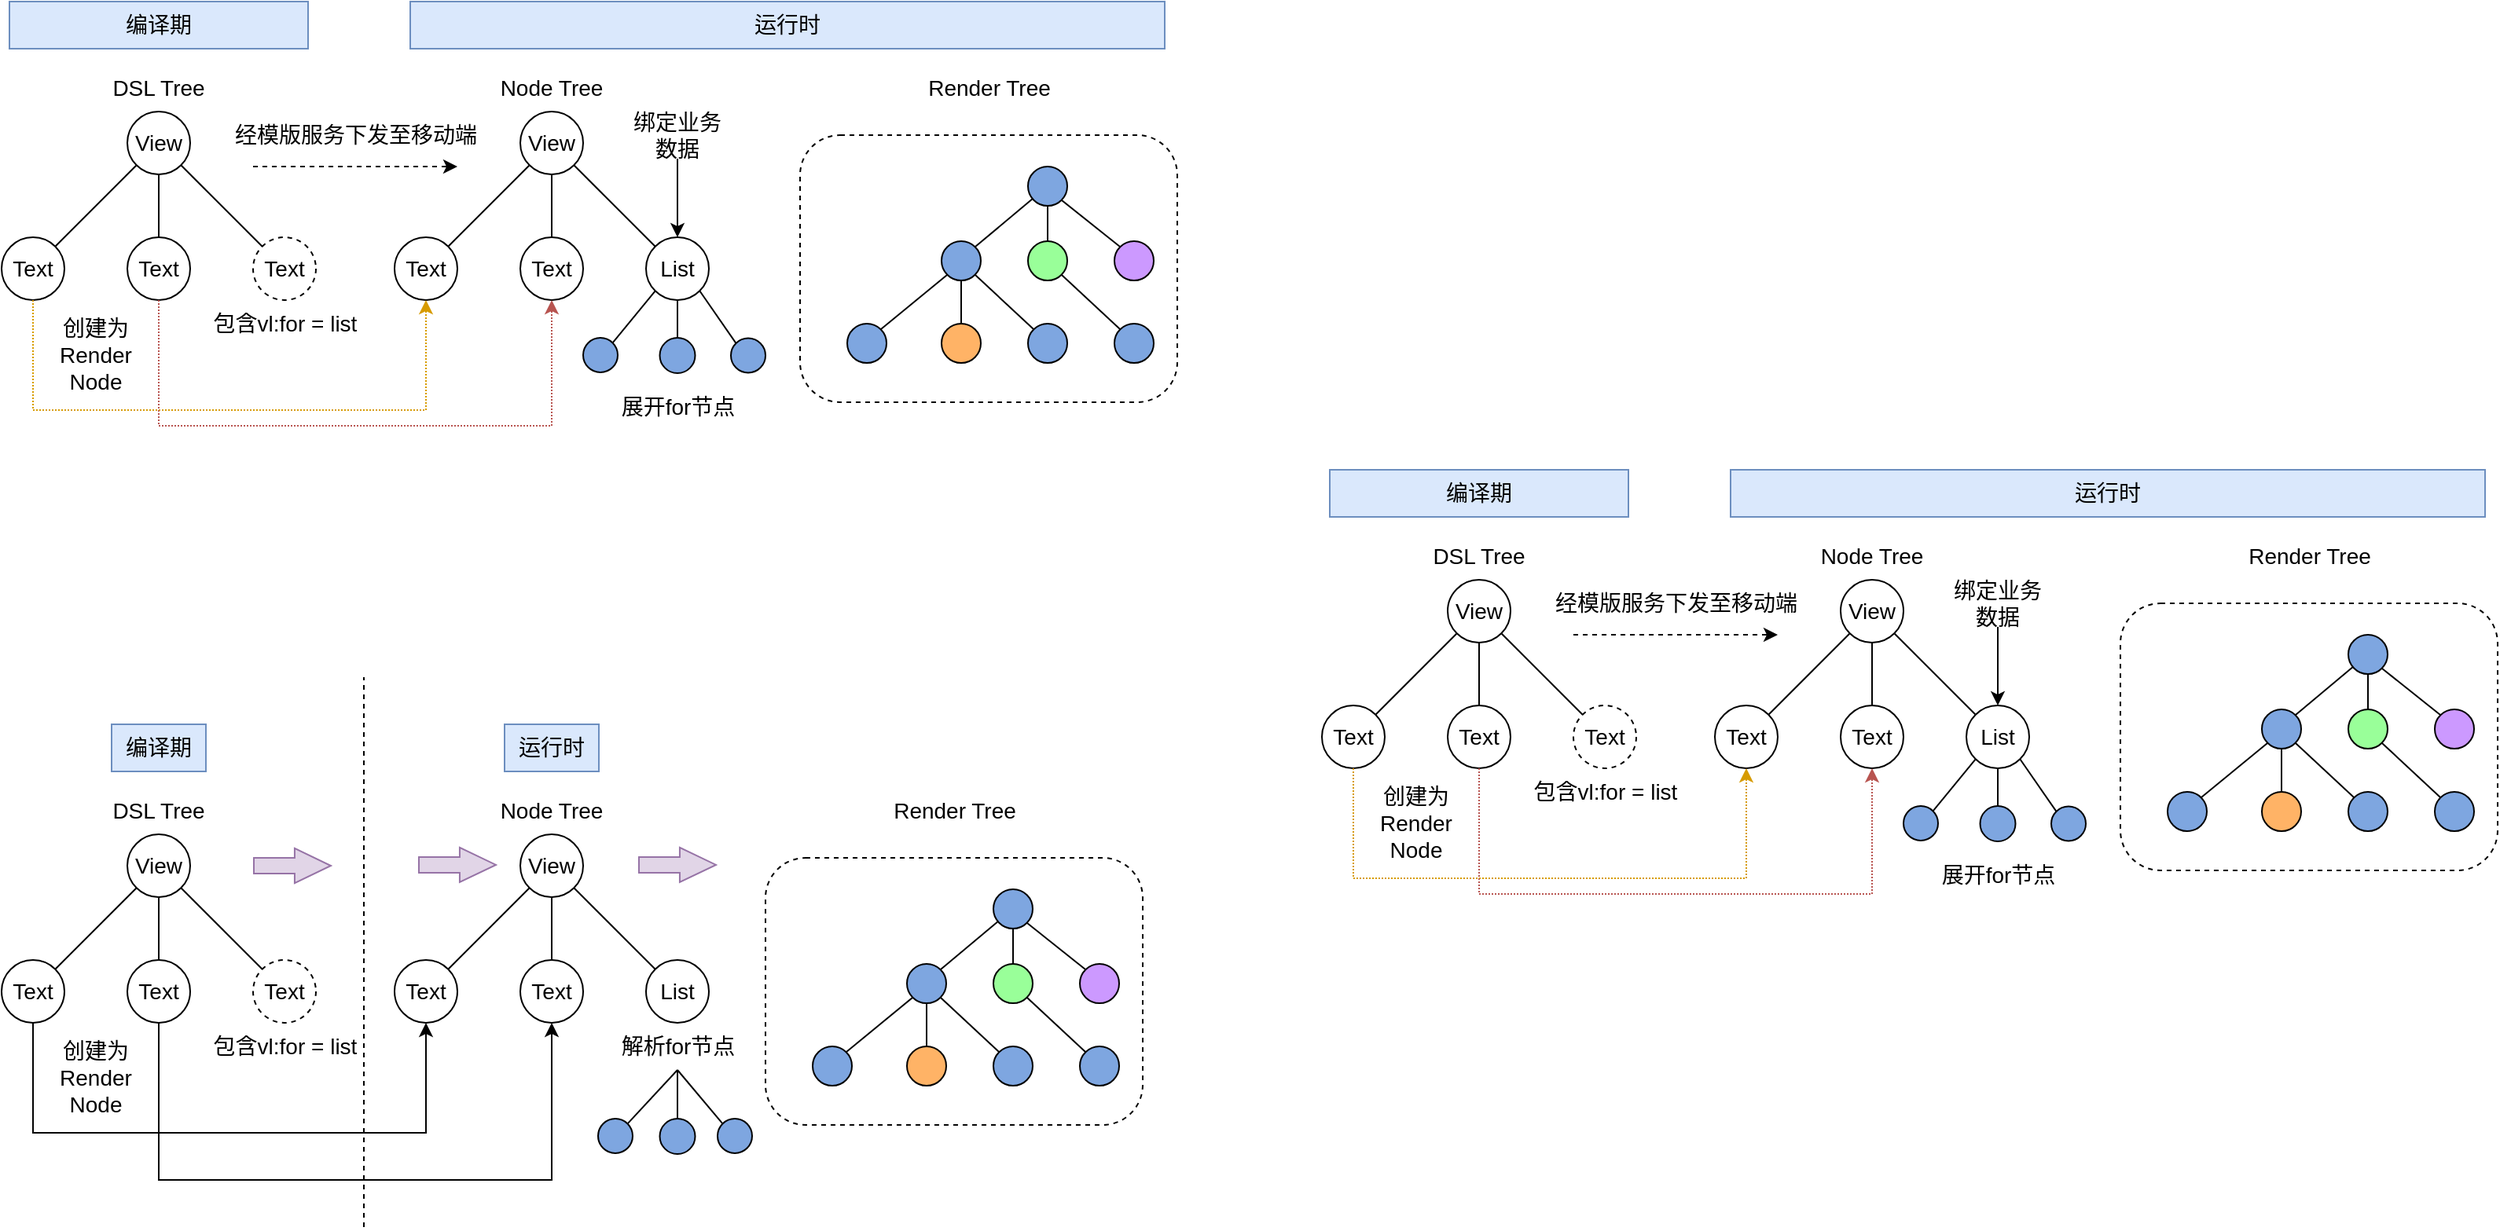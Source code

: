 <mxfile version="20.8.18" type="github" pages="2">
  <diagram name="第 1 页" id="cYTpn5aUSwXa2kTmMULK">
    <mxGraphModel dx="1978" dy="681" grid="1" gridSize="10" guides="1" tooltips="1" connect="1" arrows="1" fold="1" page="1" pageScale="1" pageWidth="827" pageHeight="1169" math="0" shadow="0">
      <root>
        <mxCell id="0" />
        <mxCell id="1" parent="0" />
        <mxCell id="NY8JZ3C-U5HUo9BYB7Ef-1" value="" style="rounded=1;whiteSpace=wrap;html=1;shadow=0;dashed=1;" vertex="1" parent="1">
          <mxGeometry x="-212" y="235" width="240" height="170" as="geometry" />
        </mxCell>
        <mxCell id="g4z9N9XSjGAZjHoc07tf-1" value="View" style="ellipse;whiteSpace=wrap;html=1;aspect=fixed;fontSize=14;" vertex="1" parent="1">
          <mxGeometry x="-640" y="220" width="40" height="40" as="geometry" />
        </mxCell>
        <mxCell id="g4z9N9XSjGAZjHoc07tf-2" value="Text" style="ellipse;whiteSpace=wrap;html=1;aspect=fixed;fontSize=14;" vertex="1" parent="1">
          <mxGeometry x="-720" y="300" width="40" height="40" as="geometry" />
        </mxCell>
        <mxCell id="g4z9N9XSjGAZjHoc07tf-4" value="" style="endArrow=none;html=1;rounded=0;exitX=1;exitY=0;exitDx=0;exitDy=0;" edge="1" parent="1" source="g4z9N9XSjGAZjHoc07tf-2" target="g4z9N9XSjGAZjHoc07tf-1">
          <mxGeometry width="50" height="50" relative="1" as="geometry">
            <mxPoint x="-680" y="270" as="sourcePoint" />
            <mxPoint x="-630" y="220" as="targetPoint" />
          </mxGeometry>
        </mxCell>
        <mxCell id="g4z9N9XSjGAZjHoc07tf-5" value="Text" style="ellipse;whiteSpace=wrap;html=1;aspect=fixed;fontSize=14;" vertex="1" parent="1">
          <mxGeometry x="-640" y="300" width="40" height="40" as="geometry" />
        </mxCell>
        <mxCell id="g4z9N9XSjGAZjHoc07tf-6" value="Text" style="ellipse;whiteSpace=wrap;html=1;aspect=fixed;fontSize=14;dashed=1;" vertex="1" parent="1">
          <mxGeometry x="-560" y="300" width="40" height="40" as="geometry" />
        </mxCell>
        <mxCell id="g4z9N9XSjGAZjHoc07tf-7" value="" style="endArrow=none;html=1;rounded=0;entryX=0.5;entryY=1;entryDx=0;entryDy=0;" edge="1" parent="1" source="g4z9N9XSjGAZjHoc07tf-5" target="g4z9N9XSjGAZjHoc07tf-1">
          <mxGeometry width="50" height="50" relative="1" as="geometry">
            <mxPoint x="-570" y="270" as="sourcePoint" />
            <mxPoint x="-570" y="380" as="targetPoint" />
          </mxGeometry>
        </mxCell>
        <mxCell id="g4z9N9XSjGAZjHoc07tf-8" value="" style="endArrow=none;html=1;rounded=0;exitX=1;exitY=1;exitDx=0;exitDy=0;entryX=0;entryY=0;entryDx=0;entryDy=0;" edge="1" parent="1" source="g4z9N9XSjGAZjHoc07tf-1" target="g4z9N9XSjGAZjHoc07tf-6">
          <mxGeometry width="50" height="50" relative="1" as="geometry">
            <mxPoint x="-580" y="290" as="sourcePoint" />
            <mxPoint x="-560" y="300" as="targetPoint" />
          </mxGeometry>
        </mxCell>
        <mxCell id="g4z9N9XSjGAZjHoc07tf-18" value="" style="ellipse;whiteSpace=wrap;html=1;aspect=fixed;fillColor=#7EA6E0;" vertex="1" parent="1">
          <mxGeometry x="-67" y="255" width="25" height="25" as="geometry" />
        </mxCell>
        <mxCell id="g4z9N9XSjGAZjHoc07tf-19" value="" style="ellipse;whiteSpace=wrap;html=1;aspect=fixed;fillColor=#7EA6E0;" vertex="1" parent="1">
          <mxGeometry x="-122" y="302.5" width="25" height="25" as="geometry" />
        </mxCell>
        <mxCell id="g4z9N9XSjGAZjHoc07tf-20" value="" style="endArrow=none;html=1;rounded=0;exitX=1;exitY=0;exitDx=0;exitDy=0;" edge="1" parent="1" source="g4z9N9XSjGAZjHoc07tf-19" target="g4z9N9XSjGAZjHoc07tf-18">
          <mxGeometry width="50" height="50" relative="1" as="geometry">
            <mxPoint x="-82" y="290" as="sourcePoint" />
            <mxPoint x="-32" y="240" as="targetPoint" />
          </mxGeometry>
        </mxCell>
        <mxCell id="g4z9N9XSjGAZjHoc07tf-21" value="" style="ellipse;whiteSpace=wrap;html=1;aspect=fixed;fillColor=#99FF99;" vertex="1" parent="1">
          <mxGeometry x="-67" y="302.5" width="25" height="25" as="geometry" />
        </mxCell>
        <mxCell id="g4z9N9XSjGAZjHoc07tf-22" value="" style="ellipse;whiteSpace=wrap;html=1;aspect=fixed;fillColor=#CC99FF;" vertex="1" parent="1">
          <mxGeometry x="-12" y="302.5" width="25" height="25" as="geometry" />
        </mxCell>
        <mxCell id="g4z9N9XSjGAZjHoc07tf-23" value="" style="endArrow=none;html=1;rounded=0;entryX=0.5;entryY=1;entryDx=0;entryDy=0;" edge="1" parent="1" source="g4z9N9XSjGAZjHoc07tf-21" target="g4z9N9XSjGAZjHoc07tf-18">
          <mxGeometry width="50" height="50" relative="1" as="geometry">
            <mxPoint x="28" y="290" as="sourcePoint" />
            <mxPoint x="28" y="400" as="targetPoint" />
          </mxGeometry>
        </mxCell>
        <mxCell id="g4z9N9XSjGAZjHoc07tf-24" value="" style="endArrow=none;html=1;rounded=0;exitX=1;exitY=1;exitDx=0;exitDy=0;entryX=0;entryY=0;entryDx=0;entryDy=0;" edge="1" parent="1" source="g4z9N9XSjGAZjHoc07tf-18" target="g4z9N9XSjGAZjHoc07tf-22">
          <mxGeometry width="50" height="50" relative="1" as="geometry">
            <mxPoint x="18" y="310" as="sourcePoint" />
            <mxPoint x="38" y="320" as="targetPoint" />
          </mxGeometry>
        </mxCell>
        <mxCell id="g4z9N9XSjGAZjHoc07tf-25" value="" style="ellipse;whiteSpace=wrap;html=1;aspect=fixed;fillColor=#7EA6E0;" vertex="1" parent="1">
          <mxGeometry x="-182" y="355" width="25" height="25" as="geometry" />
        </mxCell>
        <mxCell id="g4z9N9XSjGAZjHoc07tf-26" value="" style="ellipse;whiteSpace=wrap;html=1;aspect=fixed;fillColor=#FFB366;" vertex="1" parent="1">
          <mxGeometry x="-122" y="355" width="25" height="25" as="geometry" />
        </mxCell>
        <mxCell id="g4z9N9XSjGAZjHoc07tf-27" value="" style="ellipse;whiteSpace=wrap;html=1;aspect=fixed;fillColor=#7EA6E0;" vertex="1" parent="1">
          <mxGeometry x="-67" y="355" width="25" height="25" as="geometry" />
        </mxCell>
        <mxCell id="g4z9N9XSjGAZjHoc07tf-28" value="" style="ellipse;whiteSpace=wrap;html=1;aspect=fixed;fillColor=#7EA6E0;" vertex="1" parent="1">
          <mxGeometry x="-12" y="355" width="25" height="25" as="geometry" />
        </mxCell>
        <mxCell id="g4z9N9XSjGAZjHoc07tf-29" value="" style="endArrow=none;html=1;rounded=0;exitX=1;exitY=0;exitDx=0;exitDy=0;entryX=0;entryY=1;entryDx=0;entryDy=0;" edge="1" parent="1" source="g4z9N9XSjGAZjHoc07tf-25" target="g4z9N9XSjGAZjHoc07tf-19">
          <mxGeometry width="50" height="50" relative="1" as="geometry">
            <mxPoint x="-192" y="382" as="sourcePoint" />
            <mxPoint x="-140" y="330" as="targetPoint" />
          </mxGeometry>
        </mxCell>
        <mxCell id="g4z9N9XSjGAZjHoc07tf-30" value="" style="endArrow=none;html=1;rounded=0;entryX=0.5;entryY=1;entryDx=0;entryDy=0;exitX=0.5;exitY=0;exitDx=0;exitDy=0;" edge="1" parent="1" source="g4z9N9XSjGAZjHoc07tf-26" target="g4z9N9XSjGAZjHoc07tf-19">
          <mxGeometry width="50" height="50" relative="1" as="geometry">
            <mxPoint x="-12" y="330" as="sourcePoint" />
            <mxPoint x="-12" y="290" as="targetPoint" />
          </mxGeometry>
        </mxCell>
        <mxCell id="g4z9N9XSjGAZjHoc07tf-31" value="" style="endArrow=none;html=1;rounded=0;exitX=1;exitY=1;exitDx=0;exitDy=0;entryX=0;entryY=0;entryDx=0;entryDy=0;" edge="1" parent="1" source="g4z9N9XSjGAZjHoc07tf-19" target="g4z9N9XSjGAZjHoc07tf-27">
          <mxGeometry width="50" height="50" relative="1" as="geometry">
            <mxPoint x="2" y="284" as="sourcePoint" />
            <mxPoint x="54" y="336" as="targetPoint" />
          </mxGeometry>
        </mxCell>
        <mxCell id="g4z9N9XSjGAZjHoc07tf-32" value="" style="endArrow=none;html=1;rounded=0;entryX=1;entryY=1;entryDx=0;entryDy=0;exitX=0;exitY=0;exitDx=0;exitDy=0;" edge="1" parent="1" source="g4z9N9XSjGAZjHoc07tf-28" target="g4z9N9XSjGAZjHoc07tf-21">
          <mxGeometry width="50" height="50" relative="1" as="geometry">
            <mxPoint x="118" y="420" as="sourcePoint" />
            <mxPoint x="168" y="370" as="targetPoint" />
          </mxGeometry>
        </mxCell>
        <mxCell id="NY8JZ3C-U5HUo9BYB7Ef-5" value="View" style="ellipse;whiteSpace=wrap;html=1;aspect=fixed;fontSize=14;" vertex="1" parent="1">
          <mxGeometry x="-390" y="220" width="40" height="40" as="geometry" />
        </mxCell>
        <mxCell id="NY8JZ3C-U5HUo9BYB7Ef-6" value="Text" style="ellipse;whiteSpace=wrap;html=1;aspect=fixed;fontSize=14;" vertex="1" parent="1">
          <mxGeometry x="-470" y="300" width="40" height="40" as="geometry" />
        </mxCell>
        <mxCell id="NY8JZ3C-U5HUo9BYB7Ef-7" value="" style="endArrow=none;html=1;rounded=0;exitX=1;exitY=0;exitDx=0;exitDy=0;" edge="1" parent="1" source="NY8JZ3C-U5HUo9BYB7Ef-6" target="NY8JZ3C-U5HUo9BYB7Ef-5">
          <mxGeometry width="50" height="50" relative="1" as="geometry">
            <mxPoint x="-430" y="270" as="sourcePoint" />
            <mxPoint x="-380" y="220" as="targetPoint" />
          </mxGeometry>
        </mxCell>
        <mxCell id="NY8JZ3C-U5HUo9BYB7Ef-8" value="Text" style="ellipse;whiteSpace=wrap;html=1;aspect=fixed;fontSize=14;" vertex="1" parent="1">
          <mxGeometry x="-390" y="300" width="40" height="40" as="geometry" />
        </mxCell>
        <mxCell id="NY8JZ3C-U5HUo9BYB7Ef-9" value="List" style="ellipse;whiteSpace=wrap;html=1;aspect=fixed;fontSize=14;" vertex="1" parent="1">
          <mxGeometry x="-310" y="300" width="40" height="40" as="geometry" />
        </mxCell>
        <mxCell id="NY8JZ3C-U5HUo9BYB7Ef-10" value="" style="endArrow=none;html=1;rounded=0;entryX=0.5;entryY=1;entryDx=0;entryDy=0;" edge="1" parent="1" source="NY8JZ3C-U5HUo9BYB7Ef-8" target="NY8JZ3C-U5HUo9BYB7Ef-5">
          <mxGeometry width="50" height="50" relative="1" as="geometry">
            <mxPoint x="-320" y="270" as="sourcePoint" />
            <mxPoint x="-320" y="380" as="targetPoint" />
          </mxGeometry>
        </mxCell>
        <mxCell id="NY8JZ3C-U5HUo9BYB7Ef-11" value="" style="endArrow=none;html=1;rounded=0;exitX=1;exitY=1;exitDx=0;exitDy=0;entryX=0;entryY=0;entryDx=0;entryDy=0;" edge="1" parent="1" source="NY8JZ3C-U5HUo9BYB7Ef-5" target="NY8JZ3C-U5HUo9BYB7Ef-9">
          <mxGeometry width="50" height="50" relative="1" as="geometry">
            <mxPoint x="-330" y="290" as="sourcePoint" />
            <mxPoint x="-310" y="300" as="targetPoint" />
          </mxGeometry>
        </mxCell>
        <mxCell id="NY8JZ3C-U5HUo9BYB7Ef-12" value="" style="endArrow=classic;html=1;rounded=0;fontSize=14;exitX=0.5;exitY=1;exitDx=0;exitDy=0;entryX=0.5;entryY=1;entryDx=0;entryDy=0;fillColor=#f8cecc;strokeColor=#b85450;dashed=1;dashPattern=1 1;" edge="1" parent="1" source="g4z9N9XSjGAZjHoc07tf-5" target="NY8JZ3C-U5HUo9BYB7Ef-8">
          <mxGeometry width="50" height="50" relative="1" as="geometry">
            <mxPoint x="-580" y="460" as="sourcePoint" />
            <mxPoint x="-530" y="410" as="targetPoint" />
            <Array as="points">
              <mxPoint x="-620" y="420" />
              <mxPoint x="-510" y="420" />
              <mxPoint x="-400" y="420" />
              <mxPoint x="-370" y="420" />
            </Array>
          </mxGeometry>
        </mxCell>
        <mxCell id="NY8JZ3C-U5HUo9BYB7Ef-13" value="" style="endArrow=classic;html=1;rounded=0;fontSize=14;exitX=0.5;exitY=1;exitDx=0;exitDy=0;entryX=0.5;entryY=1;entryDx=0;entryDy=0;fillColor=#ffe6cc;strokeColor=#d79b00;dashed=1;dashPattern=1 1;" edge="1" parent="1" source="g4z9N9XSjGAZjHoc07tf-2" target="NY8JZ3C-U5HUo9BYB7Ef-6">
          <mxGeometry width="50" height="50" relative="1" as="geometry">
            <mxPoint x="-720" y="350" as="sourcePoint" />
            <mxPoint x="-380" y="360" as="targetPoint" />
            <Array as="points">
              <mxPoint x="-700" y="410" />
              <mxPoint x="-590" y="410" />
              <mxPoint x="-480" y="410" />
              <mxPoint x="-450" y="410" />
            </Array>
          </mxGeometry>
        </mxCell>
        <mxCell id="NY8JZ3C-U5HUo9BYB7Ef-14" value="创建为Render Node" style="text;html=1;strokeColor=none;fillColor=none;align=center;verticalAlign=middle;whiteSpace=wrap;rounded=0;fontSize=14;" vertex="1" parent="1">
          <mxGeometry x="-690" y="360" width="60" height="30" as="geometry" />
        </mxCell>
        <mxCell id="NY8JZ3C-U5HUo9BYB7Ef-15" value="包含vl:for = list" style="text;html=1;strokeColor=none;fillColor=none;align=center;verticalAlign=middle;whiteSpace=wrap;rounded=0;fontSize=14;" vertex="1" parent="1">
          <mxGeometry x="-590.5" y="340" width="101" height="30" as="geometry" />
        </mxCell>
        <mxCell id="NY8JZ3C-U5HUo9BYB7Ef-23" value="DSL Tree" style="text;html=1;strokeColor=none;fillColor=none;align=center;verticalAlign=middle;whiteSpace=wrap;rounded=0;fontSize=14;" vertex="1" parent="1">
          <mxGeometry x="-660" y="190" width="80" height="30" as="geometry" />
        </mxCell>
        <mxCell id="NY8JZ3C-U5HUo9BYB7Ef-24" value="Node Tree" style="text;html=1;strokeColor=none;fillColor=none;align=center;verticalAlign=middle;whiteSpace=wrap;rounded=0;fontSize=14;" vertex="1" parent="1">
          <mxGeometry x="-405" y="190" width="70" height="30" as="geometry" />
        </mxCell>
        <mxCell id="NY8JZ3C-U5HUo9BYB7Ef-25" value="展开for节点" style="text;html=1;strokeColor=none;fillColor=none;align=center;verticalAlign=middle;whiteSpace=wrap;rounded=0;fontSize=14;" vertex="1" parent="1">
          <mxGeometry x="-340" y="393" width="101" height="30" as="geometry" />
        </mxCell>
        <mxCell id="NY8JZ3C-U5HUo9BYB7Ef-26" value="Render Tree" style="text;html=1;strokeColor=none;fillColor=none;align=center;verticalAlign=middle;whiteSpace=wrap;rounded=0;fontSize=14;" vertex="1" parent="1">
          <mxGeometry x="-134.5" y="190" width="85" height="30" as="geometry" />
        </mxCell>
        <mxCell id="NY8JZ3C-U5HUo9BYB7Ef-28" value="编译期" style="text;html=1;strokeColor=#6c8ebf;fillColor=#dae8fc;align=center;verticalAlign=middle;whiteSpace=wrap;rounded=0;fontSize=14;" vertex="1" parent="1">
          <mxGeometry x="-715" y="150" width="190" height="30" as="geometry" />
        </mxCell>
        <mxCell id="NY8JZ3C-U5HUo9BYB7Ef-29" value="运行时" style="text;html=1;strokeColor=#6c8ebf;fillColor=#dae8fc;align=center;verticalAlign=middle;whiteSpace=wrap;rounded=0;fontSize=14;" vertex="1" parent="1">
          <mxGeometry x="-460" y="150" width="480" height="30" as="geometry" />
        </mxCell>
        <mxCell id="NY8JZ3C-U5HUo9BYB7Ef-34" value="" style="ellipse;whiteSpace=wrap;html=1;aspect=fixed;fillColor=#7EA6E0;" vertex="1" parent="1">
          <mxGeometry x="-301.25" y="364" width="22.5" height="22.5" as="geometry" />
        </mxCell>
        <mxCell id="NY8JZ3C-U5HUo9BYB7Ef-35" value="" style="ellipse;whiteSpace=wrap;html=1;aspect=fixed;fillColor=#7EA6E0;" vertex="1" parent="1">
          <mxGeometry x="-350" y="364" width="22" height="22" as="geometry" />
        </mxCell>
        <mxCell id="NY8JZ3C-U5HUo9BYB7Ef-36" value="" style="ellipse;whiteSpace=wrap;html=1;aspect=fixed;fillColor=#7EA6E0;" vertex="1" parent="1">
          <mxGeometry x="-256" y="364.25" width="22" height="22" as="geometry" />
        </mxCell>
        <mxCell id="NY8JZ3C-U5HUo9BYB7Ef-37" value="" style="endArrow=none;html=1;rounded=0;fontSize=14;entryX=0;entryY=1;entryDx=0;entryDy=0;exitX=1;exitY=0;exitDx=0;exitDy=0;" edge="1" parent="1" source="NY8JZ3C-U5HUo9BYB7Ef-35" target="NY8JZ3C-U5HUo9BYB7Ef-9">
          <mxGeometry width="50" height="50" relative="1" as="geometry">
            <mxPoint x="-330" y="370" as="sourcePoint" />
            <mxPoint x="-290" y="370" as="targetPoint" />
          </mxGeometry>
        </mxCell>
        <mxCell id="NY8JZ3C-U5HUo9BYB7Ef-38" value="" style="endArrow=none;html=1;rounded=0;fontSize=14;exitX=0.5;exitY=0;exitDx=0;exitDy=0;entryX=0.5;entryY=1;entryDx=0;entryDy=0;" edge="1" parent="1" source="NY8JZ3C-U5HUo9BYB7Ef-34" target="NY8JZ3C-U5HUo9BYB7Ef-9">
          <mxGeometry width="50" height="50" relative="1" as="geometry">
            <mxPoint x="-310" y="410" as="sourcePoint" />
            <mxPoint x="-290" y="380" as="targetPoint" />
          </mxGeometry>
        </mxCell>
        <mxCell id="NY8JZ3C-U5HUo9BYB7Ef-39" value="" style="endArrow=none;html=1;rounded=0;fontSize=14;exitX=0;exitY=0;exitDx=0;exitDy=0;entryX=1;entryY=1;entryDx=0;entryDy=0;" edge="1" parent="1" source="NY8JZ3C-U5HUo9BYB7Ef-36" target="NY8JZ3C-U5HUo9BYB7Ef-9">
          <mxGeometry width="50" height="50" relative="1" as="geometry">
            <mxPoint x="-281" y="411" as="sourcePoint" />
            <mxPoint x="-280" y="380" as="targetPoint" />
          </mxGeometry>
        </mxCell>
        <mxCell id="NY8JZ3C-U5HUo9BYB7Ef-42" value="" style="rounded=1;whiteSpace=wrap;html=1;shadow=0;dashed=1;" vertex="1" parent="1">
          <mxGeometry x="-234" y="695" width="240" height="170" as="geometry" />
        </mxCell>
        <mxCell id="NY8JZ3C-U5HUo9BYB7Ef-43" value="View" style="ellipse;whiteSpace=wrap;html=1;aspect=fixed;fontSize=14;" vertex="1" parent="1">
          <mxGeometry x="-640" y="680" width="40" height="40" as="geometry" />
        </mxCell>
        <mxCell id="NY8JZ3C-U5HUo9BYB7Ef-44" value="Text" style="ellipse;whiteSpace=wrap;html=1;aspect=fixed;fontSize=14;" vertex="1" parent="1">
          <mxGeometry x="-720" y="760" width="40" height="40" as="geometry" />
        </mxCell>
        <mxCell id="NY8JZ3C-U5HUo9BYB7Ef-45" value="" style="endArrow=none;html=1;rounded=0;exitX=1;exitY=0;exitDx=0;exitDy=0;" edge="1" parent="1" source="NY8JZ3C-U5HUo9BYB7Ef-44" target="NY8JZ3C-U5HUo9BYB7Ef-43">
          <mxGeometry width="50" height="50" relative="1" as="geometry">
            <mxPoint x="-680" y="730" as="sourcePoint" />
            <mxPoint x="-630" y="680" as="targetPoint" />
          </mxGeometry>
        </mxCell>
        <mxCell id="NY8JZ3C-U5HUo9BYB7Ef-46" value="Text" style="ellipse;whiteSpace=wrap;html=1;aspect=fixed;fontSize=14;" vertex="1" parent="1">
          <mxGeometry x="-640" y="760" width="40" height="40" as="geometry" />
        </mxCell>
        <mxCell id="NY8JZ3C-U5HUo9BYB7Ef-47" value="Text" style="ellipse;whiteSpace=wrap;html=1;aspect=fixed;fontSize=14;dashed=1;" vertex="1" parent="1">
          <mxGeometry x="-560" y="760" width="40" height="40" as="geometry" />
        </mxCell>
        <mxCell id="NY8JZ3C-U5HUo9BYB7Ef-48" value="" style="endArrow=none;html=1;rounded=0;entryX=0.5;entryY=1;entryDx=0;entryDy=0;" edge="1" parent="1" source="NY8JZ3C-U5HUo9BYB7Ef-46" target="NY8JZ3C-U5HUo9BYB7Ef-43">
          <mxGeometry width="50" height="50" relative="1" as="geometry">
            <mxPoint x="-570" y="730" as="sourcePoint" />
            <mxPoint x="-570" y="840" as="targetPoint" />
          </mxGeometry>
        </mxCell>
        <mxCell id="NY8JZ3C-U5HUo9BYB7Ef-49" value="" style="endArrow=none;html=1;rounded=0;exitX=1;exitY=1;exitDx=0;exitDy=0;entryX=0;entryY=0;entryDx=0;entryDy=0;" edge="1" parent="1" source="NY8JZ3C-U5HUo9BYB7Ef-43" target="NY8JZ3C-U5HUo9BYB7Ef-47">
          <mxGeometry width="50" height="50" relative="1" as="geometry">
            <mxPoint x="-580" y="750" as="sourcePoint" />
            <mxPoint x="-560" y="760" as="targetPoint" />
          </mxGeometry>
        </mxCell>
        <mxCell id="NY8JZ3C-U5HUo9BYB7Ef-50" value="" style="ellipse;whiteSpace=wrap;html=1;aspect=fixed;fillColor=#7EA6E0;" vertex="1" parent="1">
          <mxGeometry x="-89" y="715" width="25" height="25" as="geometry" />
        </mxCell>
        <mxCell id="NY8JZ3C-U5HUo9BYB7Ef-51" value="" style="ellipse;whiteSpace=wrap;html=1;aspect=fixed;fillColor=#7EA6E0;" vertex="1" parent="1">
          <mxGeometry x="-144" y="762.5" width="25" height="25" as="geometry" />
        </mxCell>
        <mxCell id="NY8JZ3C-U5HUo9BYB7Ef-52" value="" style="endArrow=none;html=1;rounded=0;exitX=1;exitY=0;exitDx=0;exitDy=0;" edge="1" parent="1" source="NY8JZ3C-U5HUo9BYB7Ef-51" target="NY8JZ3C-U5HUo9BYB7Ef-50">
          <mxGeometry width="50" height="50" relative="1" as="geometry">
            <mxPoint x="-104" y="750" as="sourcePoint" />
            <mxPoint x="-54" y="700" as="targetPoint" />
          </mxGeometry>
        </mxCell>
        <mxCell id="NY8JZ3C-U5HUo9BYB7Ef-53" value="" style="ellipse;whiteSpace=wrap;html=1;aspect=fixed;fillColor=#99FF99;" vertex="1" parent="1">
          <mxGeometry x="-89" y="762.5" width="25" height="25" as="geometry" />
        </mxCell>
        <mxCell id="NY8JZ3C-U5HUo9BYB7Ef-54" value="" style="ellipse;whiteSpace=wrap;html=1;aspect=fixed;fillColor=#CC99FF;" vertex="1" parent="1">
          <mxGeometry x="-34" y="762.5" width="25" height="25" as="geometry" />
        </mxCell>
        <mxCell id="NY8JZ3C-U5HUo9BYB7Ef-55" value="" style="endArrow=none;html=1;rounded=0;entryX=0.5;entryY=1;entryDx=0;entryDy=0;" edge="1" parent="1" source="NY8JZ3C-U5HUo9BYB7Ef-53" target="NY8JZ3C-U5HUo9BYB7Ef-50">
          <mxGeometry width="50" height="50" relative="1" as="geometry">
            <mxPoint x="6" y="750" as="sourcePoint" />
            <mxPoint x="6" y="860" as="targetPoint" />
          </mxGeometry>
        </mxCell>
        <mxCell id="NY8JZ3C-U5HUo9BYB7Ef-56" value="" style="endArrow=none;html=1;rounded=0;exitX=1;exitY=1;exitDx=0;exitDy=0;entryX=0;entryY=0;entryDx=0;entryDy=0;" edge="1" parent="1" source="NY8JZ3C-U5HUo9BYB7Ef-50" target="NY8JZ3C-U5HUo9BYB7Ef-54">
          <mxGeometry width="50" height="50" relative="1" as="geometry">
            <mxPoint x="-4" y="770" as="sourcePoint" />
            <mxPoint x="16" y="780" as="targetPoint" />
          </mxGeometry>
        </mxCell>
        <mxCell id="NY8JZ3C-U5HUo9BYB7Ef-57" value="" style="ellipse;whiteSpace=wrap;html=1;aspect=fixed;fillColor=#7EA6E0;" vertex="1" parent="1">
          <mxGeometry x="-204" y="815" width="25" height="25" as="geometry" />
        </mxCell>
        <mxCell id="NY8JZ3C-U5HUo9BYB7Ef-58" value="" style="ellipse;whiteSpace=wrap;html=1;aspect=fixed;fillColor=#FFB366;" vertex="1" parent="1">
          <mxGeometry x="-144" y="815" width="25" height="25" as="geometry" />
        </mxCell>
        <mxCell id="NY8JZ3C-U5HUo9BYB7Ef-59" value="" style="ellipse;whiteSpace=wrap;html=1;aspect=fixed;fillColor=#7EA6E0;" vertex="1" parent="1">
          <mxGeometry x="-89" y="815" width="25" height="25" as="geometry" />
        </mxCell>
        <mxCell id="NY8JZ3C-U5HUo9BYB7Ef-60" value="" style="ellipse;whiteSpace=wrap;html=1;aspect=fixed;fillColor=#7EA6E0;" vertex="1" parent="1">
          <mxGeometry x="-34" y="815" width="25" height="25" as="geometry" />
        </mxCell>
        <mxCell id="NY8JZ3C-U5HUo9BYB7Ef-61" value="" style="endArrow=none;html=1;rounded=0;exitX=1;exitY=0;exitDx=0;exitDy=0;entryX=0;entryY=1;entryDx=0;entryDy=0;" edge="1" parent="1" source="NY8JZ3C-U5HUo9BYB7Ef-57" target="NY8JZ3C-U5HUo9BYB7Ef-51">
          <mxGeometry width="50" height="50" relative="1" as="geometry">
            <mxPoint x="-214" y="842" as="sourcePoint" />
            <mxPoint x="-162" y="790" as="targetPoint" />
          </mxGeometry>
        </mxCell>
        <mxCell id="NY8JZ3C-U5HUo9BYB7Ef-62" value="" style="endArrow=none;html=1;rounded=0;entryX=0.5;entryY=1;entryDx=0;entryDy=0;exitX=0.5;exitY=0;exitDx=0;exitDy=0;" edge="1" parent="1" source="NY8JZ3C-U5HUo9BYB7Ef-58" target="NY8JZ3C-U5HUo9BYB7Ef-51">
          <mxGeometry width="50" height="50" relative="1" as="geometry">
            <mxPoint x="-34" y="790" as="sourcePoint" />
            <mxPoint x="-34" y="750" as="targetPoint" />
          </mxGeometry>
        </mxCell>
        <mxCell id="NY8JZ3C-U5HUo9BYB7Ef-63" value="" style="endArrow=none;html=1;rounded=0;exitX=1;exitY=1;exitDx=0;exitDy=0;entryX=0;entryY=0;entryDx=0;entryDy=0;" edge="1" parent="1" source="NY8JZ3C-U5HUo9BYB7Ef-51" target="NY8JZ3C-U5HUo9BYB7Ef-59">
          <mxGeometry width="50" height="50" relative="1" as="geometry">
            <mxPoint x="-20" y="744" as="sourcePoint" />
            <mxPoint x="32" y="796" as="targetPoint" />
          </mxGeometry>
        </mxCell>
        <mxCell id="NY8JZ3C-U5HUo9BYB7Ef-64" value="" style="endArrow=none;html=1;rounded=0;entryX=1;entryY=1;entryDx=0;entryDy=0;exitX=0;exitY=0;exitDx=0;exitDy=0;" edge="1" parent="1" source="NY8JZ3C-U5HUo9BYB7Ef-60" target="NY8JZ3C-U5HUo9BYB7Ef-53">
          <mxGeometry width="50" height="50" relative="1" as="geometry">
            <mxPoint x="96" y="880" as="sourcePoint" />
            <mxPoint x="146" y="830" as="targetPoint" />
          </mxGeometry>
        </mxCell>
        <mxCell id="NY8JZ3C-U5HUo9BYB7Ef-65" value="View" style="ellipse;whiteSpace=wrap;html=1;aspect=fixed;fontSize=14;" vertex="1" parent="1">
          <mxGeometry x="-390" y="680" width="40" height="40" as="geometry" />
        </mxCell>
        <mxCell id="NY8JZ3C-U5HUo9BYB7Ef-66" value="Text" style="ellipse;whiteSpace=wrap;html=1;aspect=fixed;fontSize=14;" vertex="1" parent="1">
          <mxGeometry x="-470" y="760" width="40" height="40" as="geometry" />
        </mxCell>
        <mxCell id="NY8JZ3C-U5HUo9BYB7Ef-67" value="" style="endArrow=none;html=1;rounded=0;exitX=1;exitY=0;exitDx=0;exitDy=0;" edge="1" parent="1" source="NY8JZ3C-U5HUo9BYB7Ef-66" target="NY8JZ3C-U5HUo9BYB7Ef-65">
          <mxGeometry width="50" height="50" relative="1" as="geometry">
            <mxPoint x="-430" y="730" as="sourcePoint" />
            <mxPoint x="-380" y="680" as="targetPoint" />
          </mxGeometry>
        </mxCell>
        <mxCell id="NY8JZ3C-U5HUo9BYB7Ef-68" value="Text" style="ellipse;whiteSpace=wrap;html=1;aspect=fixed;fontSize=14;" vertex="1" parent="1">
          <mxGeometry x="-390" y="760" width="40" height="40" as="geometry" />
        </mxCell>
        <mxCell id="NY8JZ3C-U5HUo9BYB7Ef-69" value="List" style="ellipse;whiteSpace=wrap;html=1;aspect=fixed;fontSize=14;" vertex="1" parent="1">
          <mxGeometry x="-310" y="760" width="40" height="40" as="geometry" />
        </mxCell>
        <mxCell id="NY8JZ3C-U5HUo9BYB7Ef-70" value="" style="endArrow=none;html=1;rounded=0;entryX=0.5;entryY=1;entryDx=0;entryDy=0;" edge="1" parent="1" source="NY8JZ3C-U5HUo9BYB7Ef-68" target="NY8JZ3C-U5HUo9BYB7Ef-65">
          <mxGeometry width="50" height="50" relative="1" as="geometry">
            <mxPoint x="-320" y="730" as="sourcePoint" />
            <mxPoint x="-320" y="840" as="targetPoint" />
          </mxGeometry>
        </mxCell>
        <mxCell id="NY8JZ3C-U5HUo9BYB7Ef-71" value="" style="endArrow=none;html=1;rounded=0;exitX=1;exitY=1;exitDx=0;exitDy=0;entryX=0;entryY=0;entryDx=0;entryDy=0;" edge="1" parent="1" source="NY8JZ3C-U5HUo9BYB7Ef-65" target="NY8JZ3C-U5HUo9BYB7Ef-69">
          <mxGeometry width="50" height="50" relative="1" as="geometry">
            <mxPoint x="-330" y="750" as="sourcePoint" />
            <mxPoint x="-310" y="760" as="targetPoint" />
          </mxGeometry>
        </mxCell>
        <mxCell id="NY8JZ3C-U5HUo9BYB7Ef-72" value="" style="endArrow=classic;html=1;rounded=0;fontSize=14;exitX=0.5;exitY=1;exitDx=0;exitDy=0;entryX=0.5;entryY=1;entryDx=0;entryDy=0;" edge="1" parent="1" source="NY8JZ3C-U5HUo9BYB7Ef-46" target="NY8JZ3C-U5HUo9BYB7Ef-68">
          <mxGeometry width="50" height="50" relative="1" as="geometry">
            <mxPoint x="-580" y="920" as="sourcePoint" />
            <mxPoint x="-530" y="870" as="targetPoint" />
            <Array as="points">
              <mxPoint x="-620" y="900" />
              <mxPoint x="-510" y="900" />
              <mxPoint x="-400" y="900" />
              <mxPoint x="-370" y="900" />
            </Array>
          </mxGeometry>
        </mxCell>
        <mxCell id="NY8JZ3C-U5HUo9BYB7Ef-73" value="" style="endArrow=classic;html=1;rounded=0;fontSize=14;exitX=0.5;exitY=1;exitDx=0;exitDy=0;entryX=0.5;entryY=1;entryDx=0;entryDy=0;" edge="1" parent="1" source="NY8JZ3C-U5HUo9BYB7Ef-44" target="NY8JZ3C-U5HUo9BYB7Ef-66">
          <mxGeometry width="50" height="50" relative="1" as="geometry">
            <mxPoint x="-720" y="810" as="sourcePoint" />
            <mxPoint x="-380" y="820" as="targetPoint" />
            <Array as="points">
              <mxPoint x="-700" y="870" />
              <mxPoint x="-590" y="870" />
              <mxPoint x="-480" y="870" />
              <mxPoint x="-450" y="870" />
            </Array>
          </mxGeometry>
        </mxCell>
        <mxCell id="NY8JZ3C-U5HUo9BYB7Ef-74" value="创建为Render Node" style="text;html=1;strokeColor=none;fillColor=none;align=center;verticalAlign=middle;whiteSpace=wrap;rounded=0;fontSize=14;" vertex="1" parent="1">
          <mxGeometry x="-690" y="820" width="60" height="30" as="geometry" />
        </mxCell>
        <mxCell id="NY8JZ3C-U5HUo9BYB7Ef-75" value="包含vl:for = list" style="text;html=1;strokeColor=none;fillColor=none;align=center;verticalAlign=middle;whiteSpace=wrap;rounded=0;fontSize=14;" vertex="1" parent="1">
          <mxGeometry x="-590.5" y="800" width="101" height="30" as="geometry" />
        </mxCell>
        <mxCell id="NY8JZ3C-U5HUo9BYB7Ef-76" value="DSL Tree" style="text;html=1;strokeColor=none;fillColor=none;align=center;verticalAlign=middle;whiteSpace=wrap;rounded=0;fontSize=14;" vertex="1" parent="1">
          <mxGeometry x="-660" y="650" width="80" height="30" as="geometry" />
        </mxCell>
        <mxCell id="NY8JZ3C-U5HUo9BYB7Ef-77" value="Node Tree" style="text;html=1;strokeColor=none;fillColor=none;align=center;verticalAlign=middle;whiteSpace=wrap;rounded=0;fontSize=14;" vertex="1" parent="1">
          <mxGeometry x="-405" y="650" width="70" height="30" as="geometry" />
        </mxCell>
        <mxCell id="NY8JZ3C-U5HUo9BYB7Ef-78" value="解析for节点" style="text;html=1;strokeColor=none;fillColor=none;align=center;verticalAlign=middle;whiteSpace=wrap;rounded=0;fontSize=14;" vertex="1" parent="1">
          <mxGeometry x="-340.5" y="800" width="101" height="30" as="geometry" />
        </mxCell>
        <mxCell id="NY8JZ3C-U5HUo9BYB7Ef-79" value="Render Tree" style="text;html=1;strokeColor=none;fillColor=none;align=center;verticalAlign=middle;whiteSpace=wrap;rounded=0;fontSize=14;" vertex="1" parent="1">
          <mxGeometry x="-156.5" y="650" width="85" height="30" as="geometry" />
        </mxCell>
        <mxCell id="NY8JZ3C-U5HUo9BYB7Ef-80" value="" style="endArrow=none;dashed=1;html=1;rounded=0;fontSize=14;" edge="1" parent="1">
          <mxGeometry width="50" height="50" relative="1" as="geometry">
            <mxPoint x="-489.5" y="930" as="sourcePoint" />
            <mxPoint x="-489.5" y="580" as="targetPoint" />
          </mxGeometry>
        </mxCell>
        <mxCell id="NY8JZ3C-U5HUo9BYB7Ef-81" value="编译期" style="text;html=1;strokeColor=#6c8ebf;fillColor=#dae8fc;align=center;verticalAlign=middle;whiteSpace=wrap;rounded=0;fontSize=14;" vertex="1" parent="1">
          <mxGeometry x="-650" y="610" width="60" height="30" as="geometry" />
        </mxCell>
        <mxCell id="NY8JZ3C-U5HUo9BYB7Ef-82" value="运行时" style="text;html=1;strokeColor=#6c8ebf;fillColor=#dae8fc;align=center;verticalAlign=middle;whiteSpace=wrap;rounded=0;fontSize=14;" vertex="1" parent="1">
          <mxGeometry x="-400" y="610" width="60" height="30" as="geometry" />
        </mxCell>
        <mxCell id="NY8JZ3C-U5HUo9BYB7Ef-83" value="" style="shape=flexArrow;endArrow=classic;html=1;rounded=0;fontSize=14;endWidth=11.111;endSize=7.344;fillColor=#e1d5e7;strokeColor=#9673a6;" edge="1" parent="1">
          <mxGeometry width="50" height="50" relative="1" as="geometry">
            <mxPoint x="-560" y="700" as="sourcePoint" />
            <mxPoint x="-510" y="700" as="targetPoint" />
          </mxGeometry>
        </mxCell>
        <mxCell id="NY8JZ3C-U5HUo9BYB7Ef-84" value="" style="shape=flexArrow;endArrow=classic;html=1;rounded=0;fontSize=14;endWidth=11.111;endSize=7.344;fillColor=#e1d5e7;strokeColor=#9673a6;" edge="1" parent="1">
          <mxGeometry width="50" height="50" relative="1" as="geometry">
            <mxPoint x="-315" y="699.44" as="sourcePoint" />
            <mxPoint x="-265" y="699.44" as="targetPoint" />
          </mxGeometry>
        </mxCell>
        <mxCell id="NY8JZ3C-U5HUo9BYB7Ef-85" value="" style="shape=flexArrow;endArrow=classic;html=1;rounded=0;fontSize=14;endWidth=11.111;endSize=7.344;fillColor=#e1d5e7;strokeColor=#9673a6;" edge="1" parent="1">
          <mxGeometry width="50" height="50" relative="1" as="geometry">
            <mxPoint x="-455" y="699.44" as="sourcePoint" />
            <mxPoint x="-405" y="699.44" as="targetPoint" />
          </mxGeometry>
        </mxCell>
        <mxCell id="NY8JZ3C-U5HUo9BYB7Ef-86" value="" style="ellipse;whiteSpace=wrap;html=1;aspect=fixed;fillColor=#7EA6E0;" vertex="1" parent="1">
          <mxGeometry x="-301.25" y="861" width="22.5" height="22.5" as="geometry" />
        </mxCell>
        <mxCell id="NY8JZ3C-U5HUo9BYB7Ef-87" value="" style="ellipse;whiteSpace=wrap;html=1;aspect=fixed;fillColor=#7EA6E0;" vertex="1" parent="1">
          <mxGeometry x="-340.5" y="861" width="22" height="22" as="geometry" />
        </mxCell>
        <mxCell id="NY8JZ3C-U5HUo9BYB7Ef-88" value="" style="ellipse;whiteSpace=wrap;html=1;aspect=fixed;fillColor=#7EA6E0;" vertex="1" parent="1">
          <mxGeometry x="-264.5" y="861" width="22" height="22" as="geometry" />
        </mxCell>
        <mxCell id="NY8JZ3C-U5HUo9BYB7Ef-89" value="" style="endArrow=none;html=1;rounded=0;fontSize=14;exitX=1;exitY=0;exitDx=0;exitDy=0;" edge="1" parent="1" source="NY8JZ3C-U5HUo9BYB7Ef-87">
          <mxGeometry width="50" height="50" relative="1" as="geometry">
            <mxPoint x="-320" y="860" as="sourcePoint" />
            <mxPoint x="-290" y="830" as="targetPoint" />
          </mxGeometry>
        </mxCell>
        <mxCell id="NY8JZ3C-U5HUo9BYB7Ef-90" value="" style="endArrow=none;html=1;rounded=0;fontSize=14;exitX=0.5;exitY=0;exitDx=0;exitDy=0;entryX=0.5;entryY=1;entryDx=0;entryDy=0;" edge="1" parent="1" source="NY8JZ3C-U5HUo9BYB7Ef-86" target="NY8JZ3C-U5HUo9BYB7Ef-78">
          <mxGeometry width="50" height="50" relative="1" as="geometry">
            <mxPoint x="-310" y="870" as="sourcePoint" />
            <mxPoint x="-290" y="840" as="targetPoint" />
          </mxGeometry>
        </mxCell>
        <mxCell id="NY8JZ3C-U5HUo9BYB7Ef-91" value="" style="endArrow=none;html=1;rounded=0;fontSize=14;exitX=0;exitY=0;exitDx=0;exitDy=0;entryX=0.5;entryY=1;entryDx=0;entryDy=0;" edge="1" parent="1" source="NY8JZ3C-U5HUo9BYB7Ef-88" target="NY8JZ3C-U5HUo9BYB7Ef-78">
          <mxGeometry width="50" height="50" relative="1" as="geometry">
            <mxPoint x="-281" y="871" as="sourcePoint" />
            <mxPoint x="-280" y="840" as="targetPoint" />
          </mxGeometry>
        </mxCell>
        <mxCell id="NY8JZ3C-U5HUo9BYB7Ef-92" value="绑定业务数据" style="text;html=1;strokeColor=none;fillColor=none;align=center;verticalAlign=middle;whiteSpace=wrap;rounded=0;fontSize=14;" vertex="1" parent="1">
          <mxGeometry x="-320" y="220" width="60" height="30" as="geometry" />
        </mxCell>
        <mxCell id="NY8JZ3C-U5HUo9BYB7Ef-95" value="" style="endArrow=classic;html=1;rounded=0;fontSize=14;entryX=0.5;entryY=0;entryDx=0;entryDy=0;exitX=0.5;exitY=1;exitDx=0;exitDy=0;" edge="1" parent="1" source="NY8JZ3C-U5HUo9BYB7Ef-92" target="NY8JZ3C-U5HUo9BYB7Ef-9">
          <mxGeometry width="50" height="50" relative="1" as="geometry">
            <mxPoint x="-310" y="530" as="sourcePoint" />
            <mxPoint x="-260" y="480" as="targetPoint" />
          </mxGeometry>
        </mxCell>
        <mxCell id="NY8JZ3C-U5HUo9BYB7Ef-101" value="" style="endArrow=classic;html=1;rounded=0;fontSize=14;dashed=1;" edge="1" parent="1">
          <mxGeometry width="50" height="50" relative="1" as="geometry">
            <mxPoint x="-560" y="255" as="sourcePoint" />
            <mxPoint x="-430" y="255" as="targetPoint" />
          </mxGeometry>
        </mxCell>
        <mxCell id="NY8JZ3C-U5HUo9BYB7Ef-102" value="经模版服务下发至移动端" style="text;html=1;align=center;verticalAlign=middle;resizable=0;points=[];autosize=1;strokeColor=none;fillColor=none;fontSize=14;" vertex="1" parent="1">
          <mxGeometry x="-585" y="220" width="180" height="30" as="geometry" />
        </mxCell>
        <mxCell id="NY8JZ3C-U5HUo9BYB7Ef-106" value="" style="rounded=1;whiteSpace=wrap;html=1;shadow=0;dashed=1;" vertex="1" parent="1">
          <mxGeometry x="628" y="533" width="240" height="170" as="geometry" />
        </mxCell>
        <mxCell id="NY8JZ3C-U5HUo9BYB7Ef-107" value="View" style="ellipse;whiteSpace=wrap;html=1;aspect=fixed;fontSize=14;" vertex="1" parent="1">
          <mxGeometry x="200" y="518" width="40" height="40" as="geometry" />
        </mxCell>
        <mxCell id="NY8JZ3C-U5HUo9BYB7Ef-108" value="Text" style="ellipse;whiteSpace=wrap;html=1;aspect=fixed;fontSize=14;" vertex="1" parent="1">
          <mxGeometry x="120" y="598" width="40" height="40" as="geometry" />
        </mxCell>
        <mxCell id="NY8JZ3C-U5HUo9BYB7Ef-109" value="" style="endArrow=none;html=1;rounded=0;exitX=1;exitY=0;exitDx=0;exitDy=0;" edge="1" parent="1" source="NY8JZ3C-U5HUo9BYB7Ef-108" target="NY8JZ3C-U5HUo9BYB7Ef-107">
          <mxGeometry width="50" height="50" relative="1" as="geometry">
            <mxPoint x="160" y="568" as="sourcePoint" />
            <mxPoint x="210" y="518" as="targetPoint" />
          </mxGeometry>
        </mxCell>
        <mxCell id="NY8JZ3C-U5HUo9BYB7Ef-110" value="Text" style="ellipse;whiteSpace=wrap;html=1;aspect=fixed;fontSize=14;" vertex="1" parent="1">
          <mxGeometry x="200" y="598" width="40" height="40" as="geometry" />
        </mxCell>
        <mxCell id="NY8JZ3C-U5HUo9BYB7Ef-111" value="Text" style="ellipse;whiteSpace=wrap;html=1;aspect=fixed;fontSize=14;dashed=1;" vertex="1" parent="1">
          <mxGeometry x="280" y="598" width="40" height="40" as="geometry" />
        </mxCell>
        <mxCell id="NY8JZ3C-U5HUo9BYB7Ef-112" value="" style="endArrow=none;html=1;rounded=0;entryX=0.5;entryY=1;entryDx=0;entryDy=0;" edge="1" parent="1" source="NY8JZ3C-U5HUo9BYB7Ef-110" target="NY8JZ3C-U5HUo9BYB7Ef-107">
          <mxGeometry width="50" height="50" relative="1" as="geometry">
            <mxPoint x="270" y="568" as="sourcePoint" />
            <mxPoint x="270" y="678" as="targetPoint" />
          </mxGeometry>
        </mxCell>
        <mxCell id="NY8JZ3C-U5HUo9BYB7Ef-113" value="" style="endArrow=none;html=1;rounded=0;exitX=1;exitY=1;exitDx=0;exitDy=0;entryX=0;entryY=0;entryDx=0;entryDy=0;" edge="1" parent="1" source="NY8JZ3C-U5HUo9BYB7Ef-107" target="NY8JZ3C-U5HUo9BYB7Ef-111">
          <mxGeometry width="50" height="50" relative="1" as="geometry">
            <mxPoint x="260" y="588" as="sourcePoint" />
            <mxPoint x="280" y="598" as="targetPoint" />
          </mxGeometry>
        </mxCell>
        <mxCell id="NY8JZ3C-U5HUo9BYB7Ef-114" value="" style="ellipse;whiteSpace=wrap;html=1;aspect=fixed;fillColor=#7EA6E0;" vertex="1" parent="1">
          <mxGeometry x="773" y="553" width="25" height="25" as="geometry" />
        </mxCell>
        <mxCell id="NY8JZ3C-U5HUo9BYB7Ef-115" value="" style="ellipse;whiteSpace=wrap;html=1;aspect=fixed;fillColor=#7EA6E0;" vertex="1" parent="1">
          <mxGeometry x="718" y="600.5" width="25" height="25" as="geometry" />
        </mxCell>
        <mxCell id="NY8JZ3C-U5HUo9BYB7Ef-116" value="" style="endArrow=none;html=1;rounded=0;exitX=1;exitY=0;exitDx=0;exitDy=0;" edge="1" parent="1" source="NY8JZ3C-U5HUo9BYB7Ef-115" target="NY8JZ3C-U5HUo9BYB7Ef-114">
          <mxGeometry width="50" height="50" relative="1" as="geometry">
            <mxPoint x="758" y="588" as="sourcePoint" />
            <mxPoint x="808" y="538" as="targetPoint" />
          </mxGeometry>
        </mxCell>
        <mxCell id="NY8JZ3C-U5HUo9BYB7Ef-117" value="" style="ellipse;whiteSpace=wrap;html=1;aspect=fixed;fillColor=#99FF99;" vertex="1" parent="1">
          <mxGeometry x="773" y="600.5" width="25" height="25" as="geometry" />
        </mxCell>
        <mxCell id="NY8JZ3C-U5HUo9BYB7Ef-118" value="" style="ellipse;whiteSpace=wrap;html=1;aspect=fixed;fillColor=#CC99FF;" vertex="1" parent="1">
          <mxGeometry x="828" y="600.5" width="25" height="25" as="geometry" />
        </mxCell>
        <mxCell id="NY8JZ3C-U5HUo9BYB7Ef-119" value="" style="endArrow=none;html=1;rounded=0;entryX=0.5;entryY=1;entryDx=0;entryDy=0;" edge="1" parent="1" source="NY8JZ3C-U5HUo9BYB7Ef-117" target="NY8JZ3C-U5HUo9BYB7Ef-114">
          <mxGeometry width="50" height="50" relative="1" as="geometry">
            <mxPoint x="868" y="588" as="sourcePoint" />
            <mxPoint x="868" y="698" as="targetPoint" />
          </mxGeometry>
        </mxCell>
        <mxCell id="NY8JZ3C-U5HUo9BYB7Ef-120" value="" style="endArrow=none;html=1;rounded=0;exitX=1;exitY=1;exitDx=0;exitDy=0;entryX=0;entryY=0;entryDx=0;entryDy=0;" edge="1" parent="1" source="NY8JZ3C-U5HUo9BYB7Ef-114" target="NY8JZ3C-U5HUo9BYB7Ef-118">
          <mxGeometry width="50" height="50" relative="1" as="geometry">
            <mxPoint x="858" y="608" as="sourcePoint" />
            <mxPoint x="878" y="618" as="targetPoint" />
          </mxGeometry>
        </mxCell>
        <mxCell id="NY8JZ3C-U5HUo9BYB7Ef-121" value="" style="ellipse;whiteSpace=wrap;html=1;aspect=fixed;fillColor=#7EA6E0;" vertex="1" parent="1">
          <mxGeometry x="658" y="653" width="25" height="25" as="geometry" />
        </mxCell>
        <mxCell id="NY8JZ3C-U5HUo9BYB7Ef-122" value="" style="ellipse;whiteSpace=wrap;html=1;aspect=fixed;fillColor=#FFB366;" vertex="1" parent="1">
          <mxGeometry x="718" y="653" width="25" height="25" as="geometry" />
        </mxCell>
        <mxCell id="NY8JZ3C-U5HUo9BYB7Ef-123" value="" style="ellipse;whiteSpace=wrap;html=1;aspect=fixed;fillColor=#7EA6E0;" vertex="1" parent="1">
          <mxGeometry x="773" y="653" width="25" height="25" as="geometry" />
        </mxCell>
        <mxCell id="NY8JZ3C-U5HUo9BYB7Ef-124" value="" style="ellipse;whiteSpace=wrap;html=1;aspect=fixed;fillColor=#7EA6E0;" vertex="1" parent="1">
          <mxGeometry x="828" y="653" width="25" height="25" as="geometry" />
        </mxCell>
        <mxCell id="NY8JZ3C-U5HUo9BYB7Ef-125" value="" style="endArrow=none;html=1;rounded=0;exitX=1;exitY=0;exitDx=0;exitDy=0;entryX=0;entryY=1;entryDx=0;entryDy=0;" edge="1" parent="1" source="NY8JZ3C-U5HUo9BYB7Ef-121" target="NY8JZ3C-U5HUo9BYB7Ef-115">
          <mxGeometry width="50" height="50" relative="1" as="geometry">
            <mxPoint x="648" y="680" as="sourcePoint" />
            <mxPoint x="700" y="628" as="targetPoint" />
          </mxGeometry>
        </mxCell>
        <mxCell id="NY8JZ3C-U5HUo9BYB7Ef-126" value="" style="endArrow=none;html=1;rounded=0;entryX=0.5;entryY=1;entryDx=0;entryDy=0;exitX=0.5;exitY=0;exitDx=0;exitDy=0;" edge="1" parent="1" source="NY8JZ3C-U5HUo9BYB7Ef-122" target="NY8JZ3C-U5HUo9BYB7Ef-115">
          <mxGeometry width="50" height="50" relative="1" as="geometry">
            <mxPoint x="828" y="628" as="sourcePoint" />
            <mxPoint x="828" y="588" as="targetPoint" />
          </mxGeometry>
        </mxCell>
        <mxCell id="NY8JZ3C-U5HUo9BYB7Ef-127" value="" style="endArrow=none;html=1;rounded=0;exitX=1;exitY=1;exitDx=0;exitDy=0;entryX=0;entryY=0;entryDx=0;entryDy=0;" edge="1" parent="1" source="NY8JZ3C-U5HUo9BYB7Ef-115" target="NY8JZ3C-U5HUo9BYB7Ef-123">
          <mxGeometry width="50" height="50" relative="1" as="geometry">
            <mxPoint x="842" y="582" as="sourcePoint" />
            <mxPoint x="894" y="634" as="targetPoint" />
          </mxGeometry>
        </mxCell>
        <mxCell id="NY8JZ3C-U5HUo9BYB7Ef-128" value="" style="endArrow=none;html=1;rounded=0;entryX=1;entryY=1;entryDx=0;entryDy=0;exitX=0;exitY=0;exitDx=0;exitDy=0;" edge="1" parent="1" source="NY8JZ3C-U5HUo9BYB7Ef-124" target="NY8JZ3C-U5HUo9BYB7Ef-117">
          <mxGeometry width="50" height="50" relative="1" as="geometry">
            <mxPoint x="958" y="718" as="sourcePoint" />
            <mxPoint x="1008" y="668" as="targetPoint" />
          </mxGeometry>
        </mxCell>
        <mxCell id="NY8JZ3C-U5HUo9BYB7Ef-129" value="View" style="ellipse;whiteSpace=wrap;html=1;aspect=fixed;fontSize=14;" vertex="1" parent="1">
          <mxGeometry x="450" y="518" width="40" height="40" as="geometry" />
        </mxCell>
        <mxCell id="NY8JZ3C-U5HUo9BYB7Ef-130" value="Text" style="ellipse;whiteSpace=wrap;html=1;aspect=fixed;fontSize=14;" vertex="1" parent="1">
          <mxGeometry x="370" y="598" width="40" height="40" as="geometry" />
        </mxCell>
        <mxCell id="NY8JZ3C-U5HUo9BYB7Ef-131" value="" style="endArrow=none;html=1;rounded=0;exitX=1;exitY=0;exitDx=0;exitDy=0;" edge="1" parent="1" source="NY8JZ3C-U5HUo9BYB7Ef-130" target="NY8JZ3C-U5HUo9BYB7Ef-129">
          <mxGeometry width="50" height="50" relative="1" as="geometry">
            <mxPoint x="410" y="568" as="sourcePoint" />
            <mxPoint x="460" y="518" as="targetPoint" />
          </mxGeometry>
        </mxCell>
        <mxCell id="NY8JZ3C-U5HUo9BYB7Ef-132" value="Text" style="ellipse;whiteSpace=wrap;html=1;aspect=fixed;fontSize=14;" vertex="1" parent="1">
          <mxGeometry x="450" y="598" width="40" height="40" as="geometry" />
        </mxCell>
        <mxCell id="NY8JZ3C-U5HUo9BYB7Ef-133" value="List" style="ellipse;whiteSpace=wrap;html=1;aspect=fixed;fontSize=14;" vertex="1" parent="1">
          <mxGeometry x="530" y="598" width="40" height="40" as="geometry" />
        </mxCell>
        <mxCell id="NY8JZ3C-U5HUo9BYB7Ef-134" value="" style="endArrow=none;html=1;rounded=0;entryX=0.5;entryY=1;entryDx=0;entryDy=0;" edge="1" parent="1" source="NY8JZ3C-U5HUo9BYB7Ef-132" target="NY8JZ3C-U5HUo9BYB7Ef-129">
          <mxGeometry width="50" height="50" relative="1" as="geometry">
            <mxPoint x="520" y="568" as="sourcePoint" />
            <mxPoint x="520" y="678" as="targetPoint" />
          </mxGeometry>
        </mxCell>
        <mxCell id="NY8JZ3C-U5HUo9BYB7Ef-135" value="" style="endArrow=none;html=1;rounded=0;exitX=1;exitY=1;exitDx=0;exitDy=0;entryX=0;entryY=0;entryDx=0;entryDy=0;" edge="1" parent="1" source="NY8JZ3C-U5HUo9BYB7Ef-129" target="NY8JZ3C-U5HUo9BYB7Ef-133">
          <mxGeometry width="50" height="50" relative="1" as="geometry">
            <mxPoint x="510" y="588" as="sourcePoint" />
            <mxPoint x="530" y="598" as="targetPoint" />
          </mxGeometry>
        </mxCell>
        <mxCell id="NY8JZ3C-U5HUo9BYB7Ef-136" value="" style="endArrow=classic;html=1;rounded=0;fontSize=14;exitX=0.5;exitY=1;exitDx=0;exitDy=0;entryX=0.5;entryY=1;entryDx=0;entryDy=0;fillColor=#f8cecc;strokeColor=#b85450;dashed=1;dashPattern=1 1;" edge="1" parent="1" source="NY8JZ3C-U5HUo9BYB7Ef-110" target="NY8JZ3C-U5HUo9BYB7Ef-132">
          <mxGeometry width="50" height="50" relative="1" as="geometry">
            <mxPoint x="260" y="758" as="sourcePoint" />
            <mxPoint x="310" y="708" as="targetPoint" />
            <Array as="points">
              <mxPoint x="220" y="718" />
              <mxPoint x="330" y="718" />
              <mxPoint x="440" y="718" />
              <mxPoint x="470" y="718" />
            </Array>
          </mxGeometry>
        </mxCell>
        <mxCell id="NY8JZ3C-U5HUo9BYB7Ef-137" value="" style="endArrow=classic;html=1;rounded=0;fontSize=14;exitX=0.5;exitY=1;exitDx=0;exitDy=0;entryX=0.5;entryY=1;entryDx=0;entryDy=0;fillColor=#ffe6cc;strokeColor=#d79b00;dashed=1;dashPattern=1 1;" edge="1" parent="1" source="NY8JZ3C-U5HUo9BYB7Ef-108" target="NY8JZ3C-U5HUo9BYB7Ef-130">
          <mxGeometry width="50" height="50" relative="1" as="geometry">
            <mxPoint x="120" y="648" as="sourcePoint" />
            <mxPoint x="460" y="658" as="targetPoint" />
            <Array as="points">
              <mxPoint x="140" y="708" />
              <mxPoint x="250" y="708" />
              <mxPoint x="360" y="708" />
              <mxPoint x="390" y="708" />
            </Array>
          </mxGeometry>
        </mxCell>
        <mxCell id="NY8JZ3C-U5HUo9BYB7Ef-138" value="创建为Render Node" style="text;html=1;strokeColor=none;fillColor=none;align=center;verticalAlign=middle;whiteSpace=wrap;rounded=0;fontSize=14;" vertex="1" parent="1">
          <mxGeometry x="150" y="658" width="60" height="30" as="geometry" />
        </mxCell>
        <mxCell id="NY8JZ3C-U5HUo9BYB7Ef-139" value="包含vl:for = list" style="text;html=1;strokeColor=none;fillColor=none;align=center;verticalAlign=middle;whiteSpace=wrap;rounded=0;fontSize=14;" vertex="1" parent="1">
          <mxGeometry x="249.5" y="638" width="101" height="30" as="geometry" />
        </mxCell>
        <mxCell id="NY8JZ3C-U5HUo9BYB7Ef-140" value="DSL Tree" style="text;html=1;strokeColor=none;fillColor=none;align=center;verticalAlign=middle;whiteSpace=wrap;rounded=0;fontSize=14;" vertex="1" parent="1">
          <mxGeometry x="180" y="488" width="80" height="30" as="geometry" />
        </mxCell>
        <mxCell id="NY8JZ3C-U5HUo9BYB7Ef-141" value="Node Tree" style="text;html=1;strokeColor=none;fillColor=none;align=center;verticalAlign=middle;whiteSpace=wrap;rounded=0;fontSize=14;" vertex="1" parent="1">
          <mxGeometry x="435" y="488" width="70" height="30" as="geometry" />
        </mxCell>
        <mxCell id="NY8JZ3C-U5HUo9BYB7Ef-142" value="展开for节点" style="text;html=1;strokeColor=none;fillColor=none;align=center;verticalAlign=middle;whiteSpace=wrap;rounded=0;fontSize=14;" vertex="1" parent="1">
          <mxGeometry x="500" y="691" width="101" height="30" as="geometry" />
        </mxCell>
        <mxCell id="NY8JZ3C-U5HUo9BYB7Ef-143" value="Render Tree" style="text;html=1;strokeColor=none;fillColor=none;align=center;verticalAlign=middle;whiteSpace=wrap;rounded=0;fontSize=14;" vertex="1" parent="1">
          <mxGeometry x="705.5" y="488" width="85" height="30" as="geometry" />
        </mxCell>
        <mxCell id="NY8JZ3C-U5HUo9BYB7Ef-144" value="编译期" style="text;html=1;strokeColor=#6c8ebf;fillColor=#dae8fc;align=center;verticalAlign=middle;whiteSpace=wrap;rounded=0;fontSize=14;" vertex="1" parent="1">
          <mxGeometry x="125" y="448" width="190" height="30" as="geometry" />
        </mxCell>
        <mxCell id="NY8JZ3C-U5HUo9BYB7Ef-145" value="运行时" style="text;html=1;strokeColor=#6c8ebf;fillColor=#dae8fc;align=center;verticalAlign=middle;whiteSpace=wrap;rounded=0;fontSize=14;" vertex="1" parent="1">
          <mxGeometry x="380" y="448" width="480" height="30" as="geometry" />
        </mxCell>
        <mxCell id="NY8JZ3C-U5HUo9BYB7Ef-146" value="" style="ellipse;whiteSpace=wrap;html=1;aspect=fixed;fillColor=#7EA6E0;" vertex="1" parent="1">
          <mxGeometry x="538.75" y="662" width="22.5" height="22.5" as="geometry" />
        </mxCell>
        <mxCell id="NY8JZ3C-U5HUo9BYB7Ef-147" value="" style="ellipse;whiteSpace=wrap;html=1;aspect=fixed;fillColor=#7EA6E0;" vertex="1" parent="1">
          <mxGeometry x="490" y="662" width="22" height="22" as="geometry" />
        </mxCell>
        <mxCell id="NY8JZ3C-U5HUo9BYB7Ef-148" value="" style="ellipse;whiteSpace=wrap;html=1;aspect=fixed;fillColor=#7EA6E0;" vertex="1" parent="1">
          <mxGeometry x="584" y="662.25" width="22" height="22" as="geometry" />
        </mxCell>
        <mxCell id="NY8JZ3C-U5HUo9BYB7Ef-149" value="" style="endArrow=none;html=1;rounded=0;fontSize=14;entryX=0;entryY=1;entryDx=0;entryDy=0;exitX=1;exitY=0;exitDx=0;exitDy=0;" edge="1" parent="1" source="NY8JZ3C-U5HUo9BYB7Ef-147" target="NY8JZ3C-U5HUo9BYB7Ef-133">
          <mxGeometry width="50" height="50" relative="1" as="geometry">
            <mxPoint x="510" y="668" as="sourcePoint" />
            <mxPoint x="550" y="668" as="targetPoint" />
          </mxGeometry>
        </mxCell>
        <mxCell id="NY8JZ3C-U5HUo9BYB7Ef-150" value="" style="endArrow=none;html=1;rounded=0;fontSize=14;exitX=0.5;exitY=0;exitDx=0;exitDy=0;entryX=0.5;entryY=1;entryDx=0;entryDy=0;" edge="1" parent="1" source="NY8JZ3C-U5HUo9BYB7Ef-146" target="NY8JZ3C-U5HUo9BYB7Ef-133">
          <mxGeometry width="50" height="50" relative="1" as="geometry">
            <mxPoint x="530" y="708" as="sourcePoint" />
            <mxPoint x="550" y="678" as="targetPoint" />
          </mxGeometry>
        </mxCell>
        <mxCell id="NY8JZ3C-U5HUo9BYB7Ef-151" value="" style="endArrow=none;html=1;rounded=0;fontSize=14;exitX=0;exitY=0;exitDx=0;exitDy=0;entryX=1;entryY=1;entryDx=0;entryDy=0;" edge="1" parent="1" source="NY8JZ3C-U5HUo9BYB7Ef-148" target="NY8JZ3C-U5HUo9BYB7Ef-133">
          <mxGeometry width="50" height="50" relative="1" as="geometry">
            <mxPoint x="559" y="709" as="sourcePoint" />
            <mxPoint x="560" y="678" as="targetPoint" />
          </mxGeometry>
        </mxCell>
        <mxCell id="NY8JZ3C-U5HUo9BYB7Ef-152" value="绑定业务数据" style="text;html=1;strokeColor=none;fillColor=none;align=center;verticalAlign=middle;whiteSpace=wrap;rounded=0;fontSize=14;" vertex="1" parent="1">
          <mxGeometry x="520" y="518" width="60" height="30" as="geometry" />
        </mxCell>
        <mxCell id="NY8JZ3C-U5HUo9BYB7Ef-153" value="" style="endArrow=classic;html=1;rounded=0;fontSize=14;entryX=0.5;entryY=0;entryDx=0;entryDy=0;exitX=0.5;exitY=1;exitDx=0;exitDy=0;" edge="1" parent="1" source="NY8JZ3C-U5HUo9BYB7Ef-152" target="NY8JZ3C-U5HUo9BYB7Ef-133">
          <mxGeometry width="50" height="50" relative="1" as="geometry">
            <mxPoint x="530" y="828" as="sourcePoint" />
            <mxPoint x="580" y="778" as="targetPoint" />
          </mxGeometry>
        </mxCell>
        <mxCell id="NY8JZ3C-U5HUo9BYB7Ef-154" value="" style="endArrow=classic;html=1;rounded=0;fontSize=14;dashed=1;" edge="1" parent="1">
          <mxGeometry width="50" height="50" relative="1" as="geometry">
            <mxPoint x="280" y="553" as="sourcePoint" />
            <mxPoint x="410" y="553" as="targetPoint" />
          </mxGeometry>
        </mxCell>
        <mxCell id="NY8JZ3C-U5HUo9BYB7Ef-155" value="经模版服务下发至移动端" style="text;html=1;align=center;verticalAlign=middle;resizable=0;points=[];autosize=1;strokeColor=none;fillColor=none;fontSize=14;" vertex="1" parent="1">
          <mxGeometry x="255" y="518" width="180" height="30" as="geometry" />
        </mxCell>
      </root>
    </mxGraphModel>
  </diagram>
  <diagram id="zvuPknx_NZuE98oMCojz" name="第 2 页">
    <mxGraphModel dx="1242" dy="726" grid="1" gridSize="10" guides="1" tooltips="1" connect="1" arrows="1" fold="1" page="1" pageScale="1" pageWidth="827" pageHeight="1169" math="0" shadow="0">
      <root>
        <mxCell id="0" />
        <mxCell id="1" parent="0" />
      </root>
    </mxGraphModel>
  </diagram>
</mxfile>
